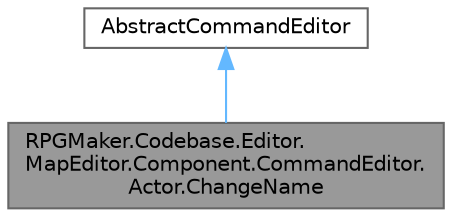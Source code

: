 digraph "RPGMaker.Codebase.Editor.MapEditor.Component.CommandEditor.Actor.ChangeName"
{
 // LATEX_PDF_SIZE
  bgcolor="transparent";
  edge [fontname=Helvetica,fontsize=10,labelfontname=Helvetica,labelfontsize=10];
  node [fontname=Helvetica,fontsize=10,shape=box,height=0.2,width=0.4];
  Node1 [id="Node000001",label="RPGMaker.Codebase.Editor.\lMapEditor.Component.CommandEditor.\lActor.ChangeName",height=0.2,width=0.4,color="gray40", fillcolor="grey60", style="filled", fontcolor="black",tooltip="😁 [アクター設定の変更]コマンドのコマンド設定枠の表示物 実行内容枠での表示について、全てにチェックが付いている場合は ◆アクター設定の変更：名前を表示（この行を基点とする） インデントをずらして二つ..."];
  Node2 -> Node1 [id="edge1_Node000001_Node000002",dir="back",color="steelblue1",style="solid",tooltip=" "];
  Node2 [id="Node000002",label="AbstractCommandEditor",height=0.2,width=0.4,color="gray40", fillcolor="white", style="filled",URL="$d3/ded/class_r_p_g_maker_1_1_codebase_1_1_editor_1_1_map_editor_1_1_component_1_1_command_editor_1_1_abstract_command_editor.html",tooltip="😁 抽象共通エディター"];
}
